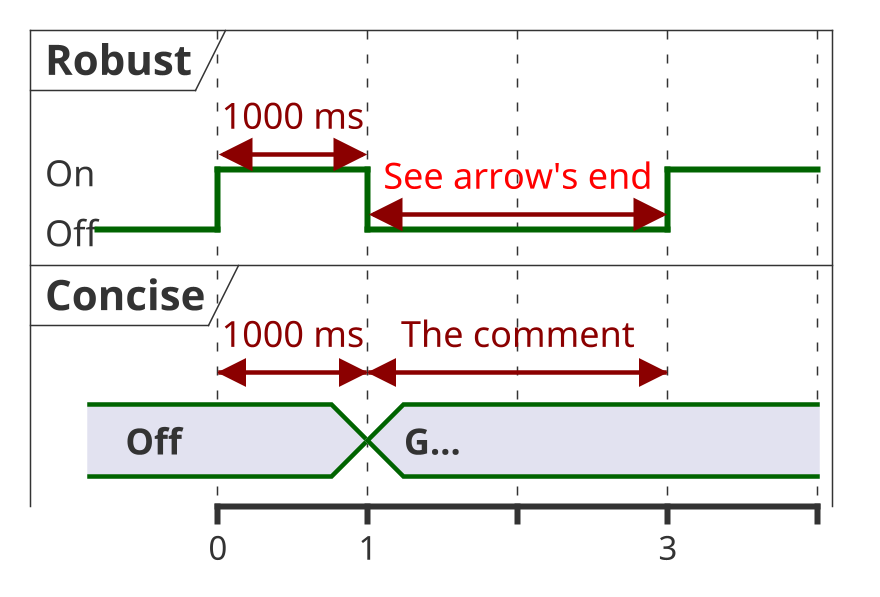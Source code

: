 {
  "sha1": "hu6530gv8x9m0sni92yqajddjg8bovq",
  "insertion": {
    "when": "2024-06-03T18:59:30.029Z",
    "url": "https://forum.plantuml.net/16984/arrow-position-and-size-in-timing-diagram",
    "user": "plantuml@gmail.com"
  }
}
@startuml
scale 3

robust "Robust" as RobustOn
concise "Concise" as ConciseState

RobustOn is Off
ConciseState is "Off"

@0 as :On_Start
@1 as :On
@3 as :On_Start2

@:On_Start
RobustOn is On

@:On
RobustOn is Off

ConciseState is "G..."
@:On_Start2
RobustOn is On

RobustOn@:On_Start <-> @:On : 1000 ms
RobustOn@:On <-> @:On_Start2: <color:red>See arrow's end
ConciseState@:On_Start <-> @:On : 1000 ms
ConciseState@:On <-> @:On_Start2: The comment

@enduml
